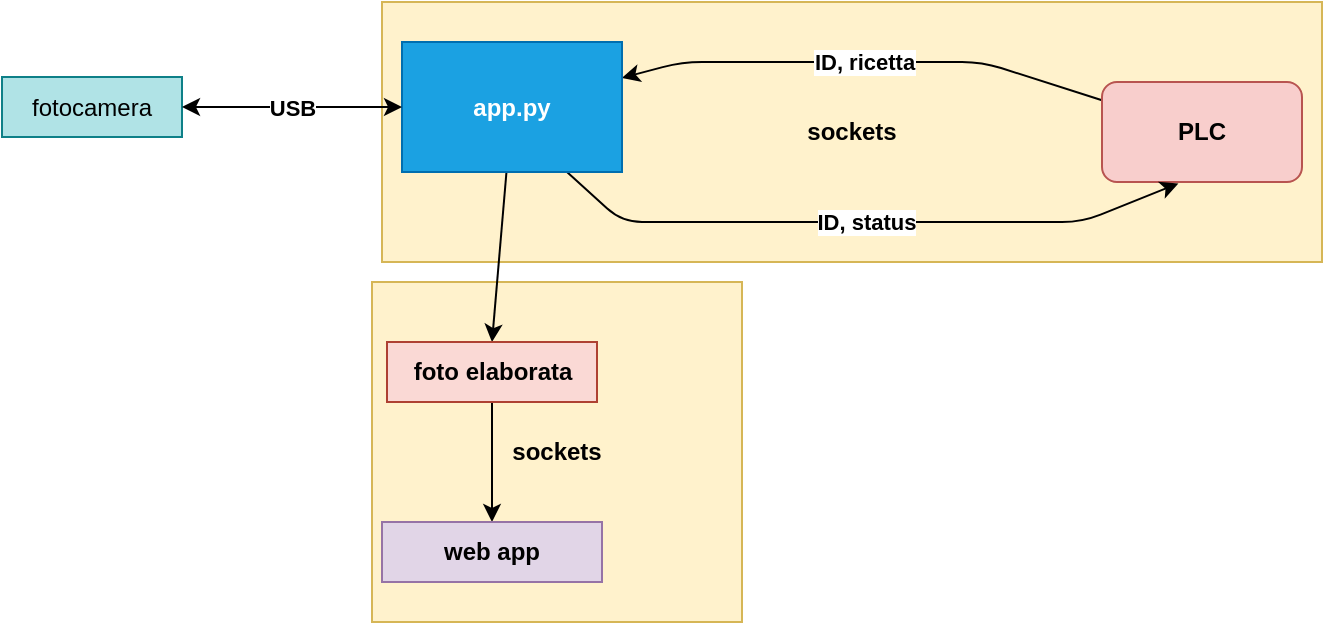 <mxfile>
    <diagram id="3GV1O54AFnzQmnB-ay8X" name="Pagina-1">
        <mxGraphModel dx="964" dy="713" grid="1" gridSize="10" guides="1" tooltips="1" connect="1" arrows="1" fold="1" page="1" pageScale="1" pageWidth="827" pageHeight="1169" math="0" shadow="0">
            <root>
                <mxCell id="0"/>
                <mxCell id="1" parent="0"/>
                <mxCell id="18" value="&lt;b&gt;sockets&lt;/b&gt;" style="rounded=0;whiteSpace=wrap;html=1;fillColor=#fff2cc;strokeColor=#d6b656;" parent="1" vertex="1">
                    <mxGeometry x="225" y="160" width="185" height="170" as="geometry"/>
                </mxCell>
                <mxCell id="16" value="&lt;b&gt;sockets&lt;/b&gt;" style="rounded=0;whiteSpace=wrap;html=1;fillColor=#fff2cc;strokeColor=#d6b656;" parent="1" vertex="1">
                    <mxGeometry x="230" y="20" width="470" height="130" as="geometry"/>
                </mxCell>
                <mxCell id="4" value="ID, ricetta" style="edgeStyle=none;html=1;fontStyle=1" parent="1" source="2" target="3" edge="1">
                    <mxGeometry relative="1" as="geometry">
                        <Array as="points">
                            <mxPoint x="530" y="50"/>
                            <mxPoint x="380" y="50"/>
                        </Array>
                    </mxGeometry>
                </mxCell>
                <mxCell id="2" value="&lt;b&gt;PLC&lt;/b&gt;" style="rounded=1;whiteSpace=wrap;html=1;fillColor=#f8cecc;strokeColor=#b85450;" parent="1" vertex="1">
                    <mxGeometry x="590" y="60" width="100" height="50" as="geometry"/>
                </mxCell>
                <mxCell id="11" style="edgeStyle=none;html=1;entryX=0.5;entryY=0;entryDx=0;entryDy=0;" parent="1" source="3" target="9" edge="1">
                    <mxGeometry relative="1" as="geometry"/>
                </mxCell>
                <mxCell id="13" value="&lt;b&gt;ID, status&lt;/b&gt;" style="edgeStyle=none;html=1;exitX=0.75;exitY=1;exitDx=0;exitDy=0;entryX=0.382;entryY=1.014;entryDx=0;entryDy=0;entryPerimeter=0;" parent="1" source="3" target="2" edge="1">
                    <mxGeometry relative="1" as="geometry">
                        <Array as="points">
                            <mxPoint x="350" y="130"/>
                            <mxPoint x="580" y="130"/>
                        </Array>
                    </mxGeometry>
                </mxCell>
                <mxCell id="3" value="app.py" style="rounded=0;whiteSpace=wrap;html=1;fillColor=#1ba1e2;strokeColor=#006EAF;fontColor=#ffffff;fontStyle=1" parent="1" vertex="1">
                    <mxGeometry x="240" y="40" width="110" height="65" as="geometry"/>
                </mxCell>
                <mxCell id="5" value="fotocamera" style="rounded=0;whiteSpace=wrap;html=1;fillColor=#b0e3e6;strokeColor=#0e8088;" parent="1" vertex="1">
                    <mxGeometry x="40" y="57.5" width="90" height="30" as="geometry"/>
                </mxCell>
                <mxCell id="8" value="&lt;b&gt;USB&lt;/b&gt;" style="endArrow=classic;startArrow=classic;html=1;exitX=1;exitY=0.5;exitDx=0;exitDy=0;entryX=0;entryY=0.5;entryDx=0;entryDy=0;" parent="1" source="5" target="3" edge="1">
                    <mxGeometry width="50" height="50" relative="1" as="geometry">
                        <mxPoint x="380" y="100" as="sourcePoint"/>
                        <mxPoint x="430" y="50" as="targetPoint"/>
                    </mxGeometry>
                </mxCell>
                <mxCell id="12" style="edgeStyle=none;html=1;exitX=0.5;exitY=1;exitDx=0;exitDy=0;entryX=0.5;entryY=0;entryDx=0;entryDy=0;" parent="1" source="9" target="10" edge="1">
                    <mxGeometry relative="1" as="geometry"/>
                </mxCell>
                <mxCell id="9" value="foto elaborata" style="rounded=0;whiteSpace=wrap;html=1;fillColor=#fad9d5;strokeColor=#ae4132;fontStyle=1" parent="1" vertex="1">
                    <mxGeometry x="232.5" y="190" width="105" height="30" as="geometry"/>
                </mxCell>
                <mxCell id="10" value="web app" style="rounded=0;whiteSpace=wrap;html=1;fillColor=#e1d5e7;strokeColor=#9673a6;fontStyle=1" parent="1" vertex="1">
                    <mxGeometry x="230" y="280" width="110" height="30" as="geometry"/>
                </mxCell>
            </root>
        </mxGraphModel>
    </diagram>
</mxfile>
